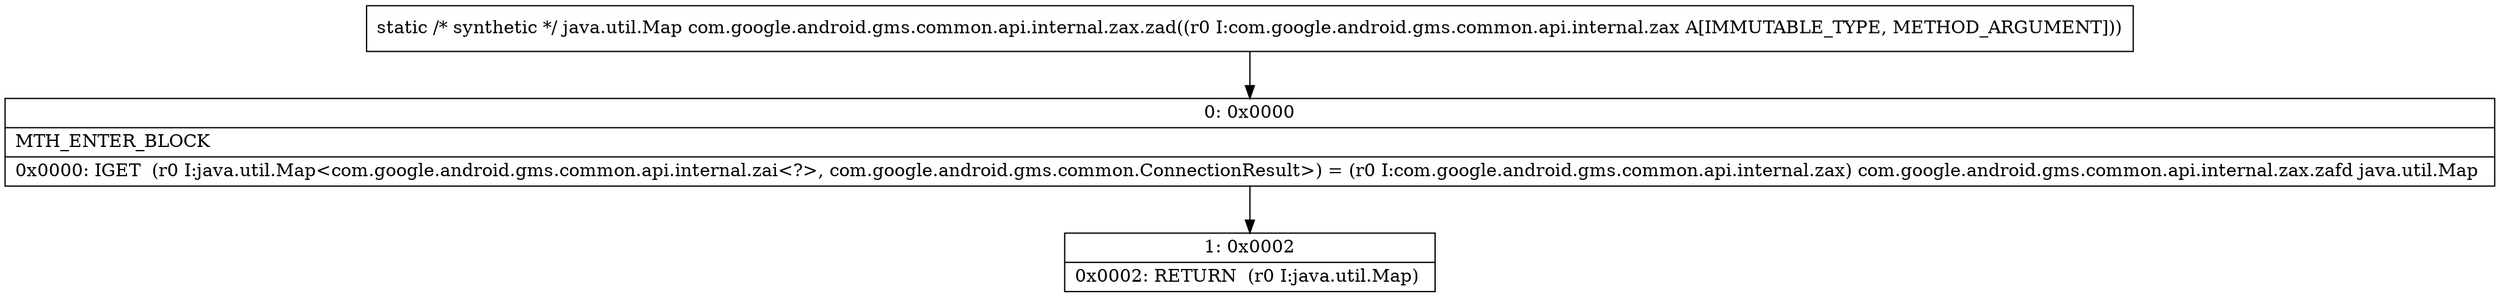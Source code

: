 digraph "CFG forcom.google.android.gms.common.api.internal.zax.zad(Lcom\/google\/android\/gms\/common\/api\/internal\/zax;)Ljava\/util\/Map;" {
Node_0 [shape=record,label="{0\:\ 0x0000|MTH_ENTER_BLOCK\l|0x0000: IGET  (r0 I:java.util.Map\<com.google.android.gms.common.api.internal.zai\<?\>, com.google.android.gms.common.ConnectionResult\>) = (r0 I:com.google.android.gms.common.api.internal.zax) com.google.android.gms.common.api.internal.zax.zafd java.util.Map \l}"];
Node_1 [shape=record,label="{1\:\ 0x0002|0x0002: RETURN  (r0 I:java.util.Map) \l}"];
MethodNode[shape=record,label="{static \/* synthetic *\/ java.util.Map com.google.android.gms.common.api.internal.zax.zad((r0 I:com.google.android.gms.common.api.internal.zax A[IMMUTABLE_TYPE, METHOD_ARGUMENT])) }"];
MethodNode -> Node_0;
Node_0 -> Node_1;
}

